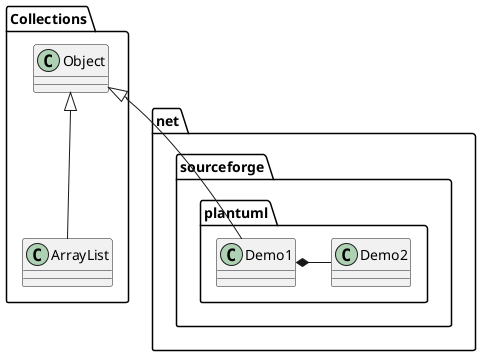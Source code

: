 @startuml package

package "Collections" {
  Object <|-- ArrayList
}

package net.sourceforge.plantuml {
  Object <|-- Demo1
  Demo1 *- Demo2
}

@enduml